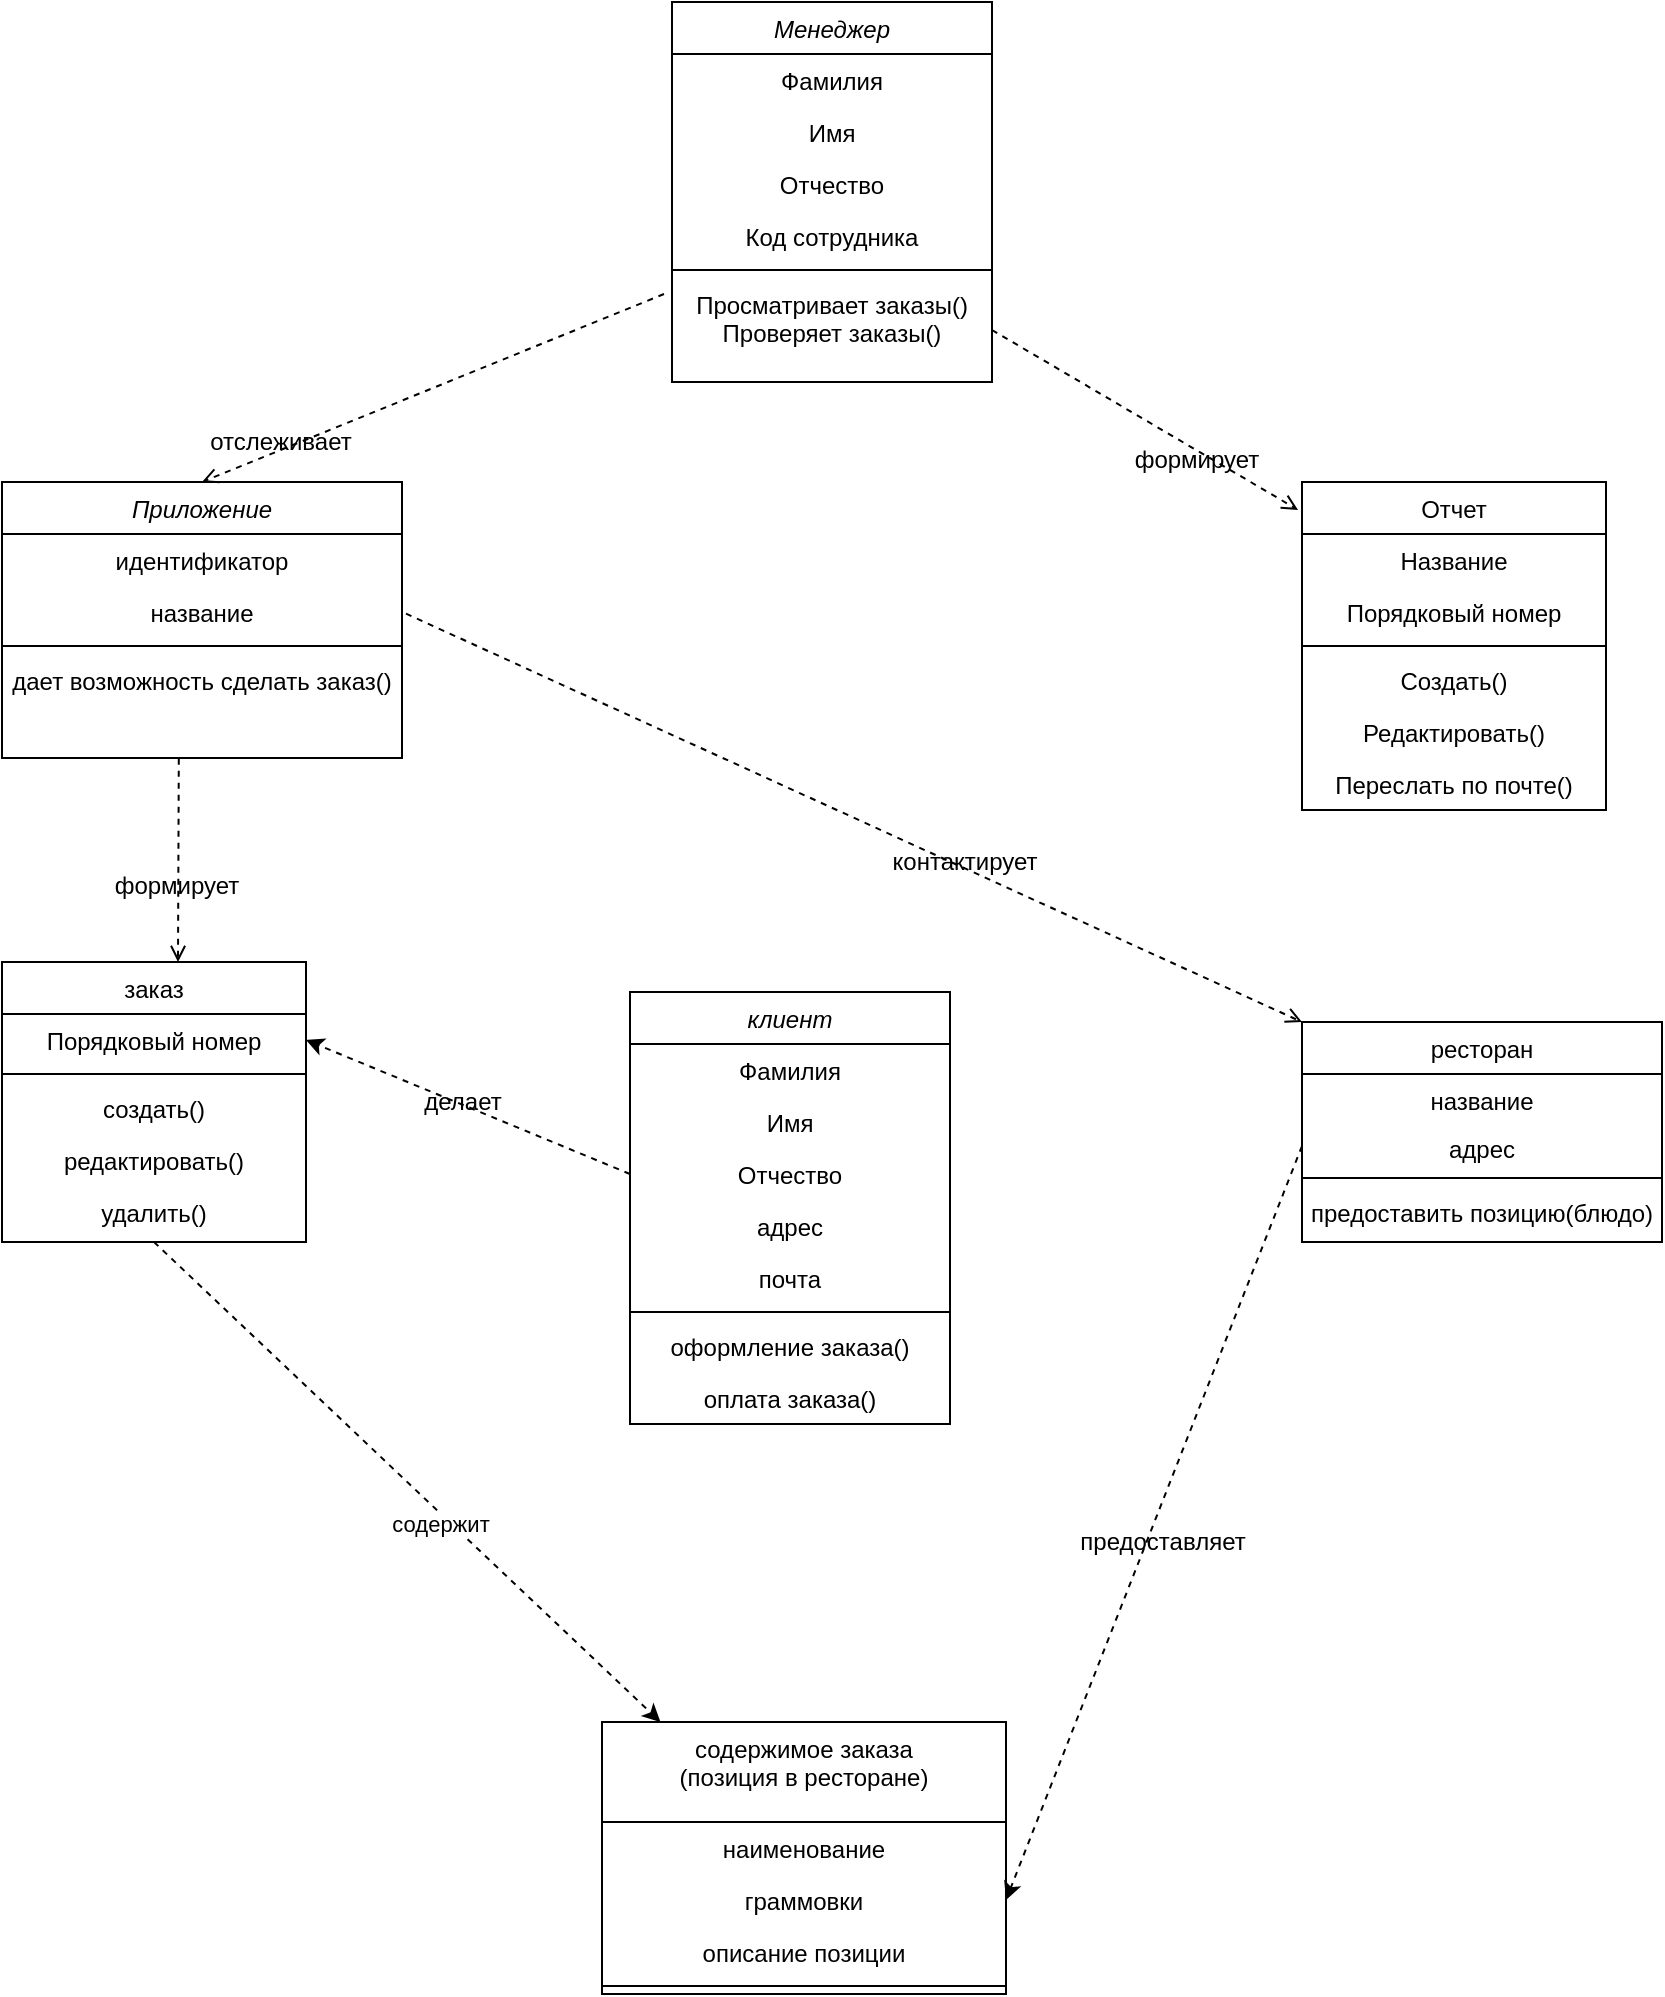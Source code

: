 <mxfile version="24.5.1" type="github">
  <diagram id="C5RBs43oDa-KdzZeNtuy" name="Page-1">
    <mxGraphModel dx="1042" dy="569" grid="1" gridSize="10" guides="1" tooltips="1" connect="1" arrows="1" fold="1" page="1" pageScale="1" pageWidth="827" pageHeight="1169" math="0" shadow="0">
      <root>
        <mxCell id="WIyWlLk6GJQsqaUBKTNV-0" />
        <mxCell id="WIyWlLk6GJQsqaUBKTNV-1" parent="WIyWlLk6GJQsqaUBKTNV-0" />
        <mxCell id="zkfFHV4jXpPFQw0GAbJ--0" value="Менеджер" style="swimlane;fontStyle=2;align=center;verticalAlign=top;childLayout=stackLayout;horizontal=1;startSize=26;horizontalStack=0;resizeParent=1;resizeLast=0;collapsible=1;marginBottom=0;rounded=0;shadow=0;strokeWidth=1;" parent="WIyWlLk6GJQsqaUBKTNV-1" vertex="1">
          <mxGeometry x="355" y="90" width="160" height="190" as="geometry">
            <mxRectangle x="210" y="120" width="160" height="26" as="alternateBounds" />
          </mxGeometry>
        </mxCell>
        <mxCell id="hiQvIIz7b7J4gozcObI2-4" value="Фамилия&#xa;&#xa;&#xa;" style="text;align=center;verticalAlign=top;spacingLeft=4;spacingRight=4;overflow=hidden;rotatable=0;points=[[0,0.5],[1,0.5]];portConstraint=eastwest;" vertex="1" parent="zkfFHV4jXpPFQw0GAbJ--0">
          <mxGeometry y="26" width="160" height="26" as="geometry" />
        </mxCell>
        <mxCell id="hiQvIIz7b7J4gozcObI2-5" value="Имя&#xa;&#xa;" style="text;align=center;verticalAlign=top;spacingLeft=4;spacingRight=4;overflow=hidden;rotatable=0;points=[[0,0.5],[1,0.5]];portConstraint=eastwest;" vertex="1" parent="zkfFHV4jXpPFQw0GAbJ--0">
          <mxGeometry y="52" width="160" height="26" as="geometry" />
        </mxCell>
        <mxCell id="hiQvIIz7b7J4gozcObI2-6" value="Отчество" style="text;align=center;verticalAlign=top;spacingLeft=4;spacingRight=4;overflow=hidden;rotatable=0;points=[[0,0.5],[1,0.5]];portConstraint=eastwest;" vertex="1" parent="zkfFHV4jXpPFQw0GAbJ--0">
          <mxGeometry y="78" width="160" height="26" as="geometry" />
        </mxCell>
        <mxCell id="hiQvIIz7b7J4gozcObI2-3" value="Код сотрудника" style="text;align=center;verticalAlign=top;spacingLeft=4;spacingRight=4;overflow=hidden;rotatable=0;points=[[0,0.5],[1,0.5]];portConstraint=eastwest;" vertex="1" parent="zkfFHV4jXpPFQw0GAbJ--0">
          <mxGeometry y="104" width="160" height="26" as="geometry" />
        </mxCell>
        <mxCell id="zkfFHV4jXpPFQw0GAbJ--4" value="" style="line;html=1;strokeWidth=1;align=left;verticalAlign=middle;spacingTop=-1;spacingLeft=3;spacingRight=3;rotatable=0;labelPosition=right;points=[];portConstraint=eastwest;" parent="zkfFHV4jXpPFQw0GAbJ--0" vertex="1">
          <mxGeometry y="130" width="160" height="8" as="geometry" />
        </mxCell>
        <mxCell id="hiQvIIz7b7J4gozcObI2-11" value="Просматривает заказы()&#xa;Проверяет заказы()" style="text;align=center;verticalAlign=top;spacingLeft=4;spacingRight=4;overflow=hidden;rotatable=0;points=[[0,0.5],[1,0.5]];portConstraint=eastwest;" vertex="1" parent="zkfFHV4jXpPFQw0GAbJ--0">
          <mxGeometry y="138" width="160" height="52" as="geometry" />
        </mxCell>
        <mxCell id="zkfFHV4jXpPFQw0GAbJ--17" value="Отчет" style="swimlane;fontStyle=0;align=center;verticalAlign=top;childLayout=stackLayout;horizontal=1;startSize=26;horizontalStack=0;resizeParent=1;resizeLast=0;collapsible=1;marginBottom=0;rounded=0;shadow=0;strokeWidth=1;" parent="WIyWlLk6GJQsqaUBKTNV-1" vertex="1">
          <mxGeometry x="670" y="330" width="152" height="164" as="geometry">
            <mxRectangle x="550" y="140" width="160" height="26" as="alternateBounds" />
          </mxGeometry>
        </mxCell>
        <mxCell id="zkfFHV4jXpPFQw0GAbJ--18" value="Название" style="text;align=center;verticalAlign=top;spacingLeft=4;spacingRight=4;overflow=hidden;rotatable=0;points=[[0,0.5],[1,0.5]];portConstraint=eastwest;" parent="zkfFHV4jXpPFQw0GAbJ--17" vertex="1">
          <mxGeometry y="26" width="152" height="26" as="geometry" />
        </mxCell>
        <mxCell id="zkfFHV4jXpPFQw0GAbJ--19" value="Порядковый номер" style="text;align=center;verticalAlign=top;spacingLeft=4;spacingRight=4;overflow=hidden;rotatable=0;points=[[0,0.5],[1,0.5]];portConstraint=eastwest;rounded=0;shadow=0;html=0;" parent="zkfFHV4jXpPFQw0GAbJ--17" vertex="1">
          <mxGeometry y="52" width="152" height="26" as="geometry" />
        </mxCell>
        <mxCell id="zkfFHV4jXpPFQw0GAbJ--23" value="" style="line;html=1;strokeWidth=1;align=left;verticalAlign=middle;spacingTop=-1;spacingLeft=3;spacingRight=3;rotatable=0;labelPosition=right;points=[];portConstraint=eastwest;" parent="zkfFHV4jXpPFQw0GAbJ--17" vertex="1">
          <mxGeometry y="78" width="152" height="8" as="geometry" />
        </mxCell>
        <mxCell id="zkfFHV4jXpPFQw0GAbJ--24" value="Создать()" style="text;align=center;verticalAlign=top;spacingLeft=4;spacingRight=4;overflow=hidden;rotatable=0;points=[[0,0.5],[1,0.5]];portConstraint=eastwest;" parent="zkfFHV4jXpPFQw0GAbJ--17" vertex="1">
          <mxGeometry y="86" width="152" height="26" as="geometry" />
        </mxCell>
        <mxCell id="zkfFHV4jXpPFQw0GAbJ--25" value="Редактировать()" style="text;align=center;verticalAlign=top;spacingLeft=4;spacingRight=4;overflow=hidden;rotatable=0;points=[[0,0.5],[1,0.5]];portConstraint=eastwest;" parent="zkfFHV4jXpPFQw0GAbJ--17" vertex="1">
          <mxGeometry y="112" width="152" height="26" as="geometry" />
        </mxCell>
        <mxCell id="hiQvIIz7b7J4gozcObI2-12" value="Переслать по почте()" style="text;align=center;verticalAlign=top;spacingLeft=4;spacingRight=4;overflow=hidden;rotatable=0;points=[[0,0.5],[1,0.5]];portConstraint=eastwest;" vertex="1" parent="zkfFHV4jXpPFQw0GAbJ--17">
          <mxGeometry y="138" width="152" height="26" as="geometry" />
        </mxCell>
        <mxCell id="zkfFHV4jXpPFQw0GAbJ--26" value="" style="endArrow=open;shadow=0;strokeWidth=1;rounded=0;endFill=1;elbow=vertical;dashed=1;exitX=1;exitY=0.5;exitDx=0;exitDy=0;entryX=-0.013;entryY=0.085;entryDx=0;entryDy=0;entryPerimeter=0;" parent="WIyWlLk6GJQsqaUBKTNV-1" source="hiQvIIz7b7J4gozcObI2-11" target="zkfFHV4jXpPFQw0GAbJ--17" edge="1">
          <mxGeometry x="0.5" y="41" relative="1" as="geometry">
            <mxPoint x="368.4" y="277.498" as="sourcePoint" />
            <mxPoint x="600" y="277.89" as="targetPoint" />
            <mxPoint x="-40" y="32" as="offset" />
          </mxGeometry>
        </mxCell>
        <mxCell id="zkfFHV4jXpPFQw0GAbJ--29" value="формирует" style="text;html=1;resizable=0;points=[];;align=center;verticalAlign=middle;labelBackgroundColor=none;rounded=0;shadow=0;strokeWidth=1;fontSize=12;" parent="zkfFHV4jXpPFQw0GAbJ--26" vertex="1" connectable="0">
          <mxGeometry x="0.5" y="49" relative="1" as="geometry">
            <mxPoint x="-38" y="40" as="offset" />
          </mxGeometry>
        </mxCell>
        <mxCell id="hiQvIIz7b7J4gozcObI2-14" value="Приложение" style="swimlane;fontStyle=2;align=center;verticalAlign=top;childLayout=stackLayout;horizontal=1;startSize=26;horizontalStack=0;resizeParent=1;resizeLast=0;collapsible=1;marginBottom=0;rounded=0;shadow=0;strokeWidth=1;" vertex="1" parent="WIyWlLk6GJQsqaUBKTNV-1">
          <mxGeometry x="20" y="330" width="200" height="138" as="geometry">
            <mxRectangle x="60" y="320" width="160" height="26" as="alternateBounds" />
          </mxGeometry>
        </mxCell>
        <mxCell id="hiQvIIz7b7J4gozcObI2-16" value="идентификатор" style="text;align=center;verticalAlign=top;spacingLeft=4;spacingRight=4;overflow=hidden;rotatable=0;points=[[0,0.5],[1,0.5]];portConstraint=eastwest;html=1;" vertex="1" parent="hiQvIIz7b7J4gozcObI2-14">
          <mxGeometry y="26" width="200" height="26" as="geometry" />
        </mxCell>
        <mxCell id="hiQvIIz7b7J4gozcObI2-17" value="название" style="text;align=center;verticalAlign=top;spacingLeft=4;spacingRight=4;overflow=hidden;rotatable=0;points=[[0,0.5],[1,0.5]];portConstraint=eastwest;" vertex="1" parent="hiQvIIz7b7J4gozcObI2-14">
          <mxGeometry y="52" width="200" height="26" as="geometry" />
        </mxCell>
        <mxCell id="hiQvIIz7b7J4gozcObI2-19" value="" style="line;html=1;strokeWidth=1;align=left;verticalAlign=middle;spacingTop=-1;spacingLeft=3;spacingRight=3;rotatable=0;labelPosition=right;points=[];portConstraint=eastwest;" vertex="1" parent="hiQvIIz7b7J4gozcObI2-14">
          <mxGeometry y="78" width="200" height="8" as="geometry" />
        </mxCell>
        <mxCell id="hiQvIIz7b7J4gozcObI2-20" value="дает возможность сделать заказ()" style="text;align=center;verticalAlign=top;spacingLeft=4;spacingRight=4;overflow=hidden;rotatable=0;points=[[0,0.5],[1,0.5]];portConstraint=eastwest;fontSize=12;" vertex="1" parent="hiQvIIz7b7J4gozcObI2-14">
          <mxGeometry y="86" width="200" height="52" as="geometry" />
        </mxCell>
        <mxCell id="hiQvIIz7b7J4gozcObI2-62" style="rounded=0;orthogonalLoop=1;jettySize=auto;html=1;exitX=0.5;exitY=1;exitDx=0;exitDy=0;dashed=1;" edge="1" parent="WIyWlLk6GJQsqaUBKTNV-1" source="hiQvIIz7b7J4gozcObI2-21" target="hiQvIIz7b7J4gozcObI2-55">
          <mxGeometry relative="1" as="geometry" />
        </mxCell>
        <mxCell id="hiQvIIz7b7J4gozcObI2-64" value="содержит" style="edgeLabel;html=1;align=center;verticalAlign=middle;resizable=0;points=[];" vertex="1" connectable="0" parent="hiQvIIz7b7J4gozcObI2-62">
          <mxGeometry x="0.153" y="-4" relative="1" as="geometry">
            <mxPoint as="offset" />
          </mxGeometry>
        </mxCell>
        <mxCell id="hiQvIIz7b7J4gozcObI2-21" value="заказ" style="swimlane;fontStyle=0;align=center;verticalAlign=top;childLayout=stackLayout;horizontal=1;startSize=26;horizontalStack=0;resizeParent=1;resizeLast=0;collapsible=1;marginBottom=0;rounded=0;shadow=0;strokeWidth=1;" vertex="1" parent="WIyWlLk6GJQsqaUBKTNV-1">
          <mxGeometry x="20" y="570" width="152" height="140" as="geometry">
            <mxRectangle x="550" y="140" width="160" height="26" as="alternateBounds" />
          </mxGeometry>
        </mxCell>
        <mxCell id="hiQvIIz7b7J4gozcObI2-23" value="Порядковый номер" style="text;align=center;verticalAlign=top;spacingLeft=4;spacingRight=4;overflow=hidden;rotatable=0;points=[[0,0.5],[1,0.5]];portConstraint=eastwest;rounded=0;shadow=0;html=0;" vertex="1" parent="hiQvIIz7b7J4gozcObI2-21">
          <mxGeometry y="26" width="152" height="26" as="geometry" />
        </mxCell>
        <mxCell id="hiQvIIz7b7J4gozcObI2-24" value="" style="line;html=1;strokeWidth=1;align=left;verticalAlign=middle;spacingTop=-1;spacingLeft=3;spacingRight=3;rotatable=0;labelPosition=right;points=[];portConstraint=eastwest;" vertex="1" parent="hiQvIIz7b7J4gozcObI2-21">
          <mxGeometry y="52" width="152" height="8" as="geometry" />
        </mxCell>
        <mxCell id="hiQvIIz7b7J4gozcObI2-25" value="создать()" style="text;align=center;verticalAlign=top;spacingLeft=4;spacingRight=4;overflow=hidden;rotatable=0;points=[[0,0.5],[1,0.5]];portConstraint=eastwest;" vertex="1" parent="hiQvIIz7b7J4gozcObI2-21">
          <mxGeometry y="60" width="152" height="26" as="geometry" />
        </mxCell>
        <mxCell id="hiQvIIz7b7J4gozcObI2-26" value="редактировать()" style="text;align=center;verticalAlign=top;spacingLeft=4;spacingRight=4;overflow=hidden;rotatable=0;points=[[0,0.5],[1,0.5]];portConstraint=eastwest;" vertex="1" parent="hiQvIIz7b7J4gozcObI2-21">
          <mxGeometry y="86" width="152" height="26" as="geometry" />
        </mxCell>
        <mxCell id="hiQvIIz7b7J4gozcObI2-27" value="удалить()" style="text;align=center;verticalAlign=top;spacingLeft=4;spacingRight=4;overflow=hidden;rotatable=0;points=[[0,0.5],[1,0.5]];portConstraint=eastwest;" vertex="1" parent="hiQvIIz7b7J4gozcObI2-21">
          <mxGeometry y="112" width="152" height="26" as="geometry" />
        </mxCell>
        <mxCell id="hiQvIIz7b7J4gozcObI2-28" value="" style="endArrow=open;shadow=0;strokeWidth=1;rounded=0;endFill=1;elbow=vertical;dashed=1;exitX=0.442;exitY=1.008;exitDx=0;exitDy=0;exitPerimeter=0;" edge="1" parent="WIyWlLk6GJQsqaUBKTNV-1" source="hiQvIIz7b7J4gozcObI2-20">
          <mxGeometry x="0.5" y="41" relative="1" as="geometry">
            <mxPoint x="218.4" y="431.608" as="sourcePoint" />
            <mxPoint x="108" y="570" as="targetPoint" />
            <mxPoint x="-40" y="32" as="offset" />
          </mxGeometry>
        </mxCell>
        <mxCell id="hiQvIIz7b7J4gozcObI2-29" value="формирует" style="text;html=1;resizable=0;points=[];;align=center;verticalAlign=middle;labelBackgroundColor=none;rounded=0;shadow=0;strokeWidth=1;fontSize=12;" vertex="1" connectable="0" parent="hiQvIIz7b7J4gozcObI2-28">
          <mxGeometry x="0.5" y="49" relative="1" as="geometry">
            <mxPoint x="-50" y="-13" as="offset" />
          </mxGeometry>
        </mxCell>
        <mxCell id="hiQvIIz7b7J4gozcObI2-30" value="" style="endArrow=open;shadow=0;strokeWidth=1;rounded=0;endFill=1;elbow=vertical;dashed=1;entryX=0.5;entryY=0;entryDx=0;entryDy=0;exitX=-0.025;exitY=0.154;exitDx=0;exitDy=0;exitPerimeter=0;flowAnimation=0;" edge="1" parent="WIyWlLk6GJQsqaUBKTNV-1" source="hiQvIIz7b7J4gozcObI2-11" target="hiQvIIz7b7J4gozcObI2-14">
          <mxGeometry x="0.5" y="41" relative="1" as="geometry">
            <mxPoint x="130" y="150" as="sourcePoint" />
            <mxPoint x="402" y="250" as="targetPoint" />
            <mxPoint x="-40" y="32" as="offset" />
          </mxGeometry>
        </mxCell>
        <mxCell id="hiQvIIz7b7J4gozcObI2-31" value="отслеживает" style="text;html=1;resizable=0;points=[];;align=center;verticalAlign=middle;labelBackgroundColor=none;rounded=0;shadow=0;strokeWidth=1;fontSize=12;" vertex="1" connectable="0" parent="hiQvIIz7b7J4gozcObI2-30">
          <mxGeometry x="0.5" y="49" relative="1" as="geometry">
            <mxPoint x="-38" y="-42" as="offset" />
          </mxGeometry>
        </mxCell>
        <mxCell id="hiQvIIz7b7J4gozcObI2-32" value="ресторан" style="swimlane;fontStyle=0;align=center;verticalAlign=top;childLayout=stackLayout;horizontal=1;startSize=26;horizontalStack=0;resizeParent=1;resizeLast=0;collapsible=1;marginBottom=0;rounded=0;shadow=0;strokeWidth=1;" vertex="1" parent="WIyWlLk6GJQsqaUBKTNV-1">
          <mxGeometry x="670" y="600" width="180" height="110" as="geometry">
            <mxRectangle x="550" y="140" width="160" height="26" as="alternateBounds" />
          </mxGeometry>
        </mxCell>
        <mxCell id="hiQvIIz7b7J4gozcObI2-41" value="название" style="text;align=center;verticalAlign=top;spacingLeft=4;spacingRight=4;overflow=hidden;rotatable=0;points=[[0,0.5],[1,0.5]];portConstraint=eastwest;rounded=0;shadow=0;html=0;" vertex="1" parent="hiQvIIz7b7J4gozcObI2-32">
          <mxGeometry y="26" width="180" height="24" as="geometry" />
        </mxCell>
        <mxCell id="hiQvIIz7b7J4gozcObI2-33" value="адрес" style="text;align=center;verticalAlign=top;spacingLeft=4;spacingRight=4;overflow=hidden;rotatable=0;points=[[0,0.5],[1,0.5]];portConstraint=eastwest;rounded=0;shadow=0;html=0;" vertex="1" parent="hiQvIIz7b7J4gozcObI2-32">
          <mxGeometry y="50" width="180" height="24" as="geometry" />
        </mxCell>
        <mxCell id="hiQvIIz7b7J4gozcObI2-34" value="" style="line;html=1;strokeWidth=1;align=left;verticalAlign=middle;spacingTop=-1;spacingLeft=3;spacingRight=3;rotatable=0;labelPosition=right;points=[];portConstraint=eastwest;" vertex="1" parent="hiQvIIz7b7J4gozcObI2-32">
          <mxGeometry y="74" width="180" height="8" as="geometry" />
        </mxCell>
        <mxCell id="hiQvIIz7b7J4gozcObI2-35" value="предоставить позицию(блюдо)" style="text;align=center;verticalAlign=top;spacingLeft=4;spacingRight=4;overflow=hidden;rotatable=0;points=[[0,0.5],[1,0.5]];portConstraint=eastwest;" vertex="1" parent="hiQvIIz7b7J4gozcObI2-32">
          <mxGeometry y="82" width="180" height="26" as="geometry" />
        </mxCell>
        <mxCell id="hiQvIIz7b7J4gozcObI2-38" value="" style="endArrow=open;shadow=0;strokeWidth=1;rounded=0;endFill=1;elbow=vertical;dashed=1;exitX=1.01;exitY=0.362;exitDx=0;exitDy=0;exitPerimeter=0;entryX=0;entryY=0;entryDx=0;entryDy=0;" edge="1" parent="WIyWlLk6GJQsqaUBKTNV-1" target="hiQvIIz7b7J4gozcObI2-32">
          <mxGeometry x="0.5" y="41" relative="1" as="geometry">
            <mxPoint x="222" y="395.824" as="sourcePoint" />
            <mxPoint x="480" y="520" as="targetPoint" />
            <mxPoint x="-40" y="32" as="offset" />
          </mxGeometry>
        </mxCell>
        <mxCell id="hiQvIIz7b7J4gozcObI2-39" value="контактирует" style="text;html=1;resizable=0;points=[];;align=center;verticalAlign=middle;labelBackgroundColor=none;rounded=0;shadow=0;strokeWidth=1;fontSize=12;" vertex="1" connectable="0" parent="hiQvIIz7b7J4gozcObI2-38">
          <mxGeometry x="0.5" y="49" relative="1" as="geometry">
            <mxPoint x="-77" y="15" as="offset" />
          </mxGeometry>
        </mxCell>
        <mxCell id="hiQvIIz7b7J4gozcObI2-44" value="клиент" style="swimlane;fontStyle=2;align=center;verticalAlign=top;childLayout=stackLayout;horizontal=1;startSize=26;horizontalStack=0;resizeParent=1;resizeLast=0;collapsible=1;marginBottom=0;rounded=0;shadow=0;strokeWidth=1;" vertex="1" parent="WIyWlLk6GJQsqaUBKTNV-1">
          <mxGeometry x="334" y="585" width="160" height="216" as="geometry">
            <mxRectangle x="210" y="120" width="160" height="26" as="alternateBounds" />
          </mxGeometry>
        </mxCell>
        <mxCell id="hiQvIIz7b7J4gozcObI2-45" value="Фамилия&#xa;&#xa;&#xa;" style="text;align=center;verticalAlign=top;spacingLeft=4;spacingRight=4;overflow=hidden;rotatable=0;points=[[0,0.5],[1,0.5]];portConstraint=eastwest;" vertex="1" parent="hiQvIIz7b7J4gozcObI2-44">
          <mxGeometry y="26" width="160" height="26" as="geometry" />
        </mxCell>
        <mxCell id="hiQvIIz7b7J4gozcObI2-46" value="Имя&#xa;&#xa;" style="text;align=center;verticalAlign=top;spacingLeft=4;spacingRight=4;overflow=hidden;rotatable=0;points=[[0,0.5],[1,0.5]];portConstraint=eastwest;" vertex="1" parent="hiQvIIz7b7J4gozcObI2-44">
          <mxGeometry y="52" width="160" height="26" as="geometry" />
        </mxCell>
        <mxCell id="hiQvIIz7b7J4gozcObI2-47" value="Отчество" style="text;align=center;verticalAlign=top;spacingLeft=4;spacingRight=4;overflow=hidden;rotatable=0;points=[[0,0.5],[1,0.5]];portConstraint=eastwest;" vertex="1" parent="hiQvIIz7b7J4gozcObI2-44">
          <mxGeometry y="78" width="160" height="26" as="geometry" />
        </mxCell>
        <mxCell id="hiQvIIz7b7J4gozcObI2-51" value="адрес" style="text;align=center;verticalAlign=top;spacingLeft=4;spacingRight=4;overflow=hidden;rotatable=0;points=[[0,0.5],[1,0.5]];portConstraint=eastwest;" vertex="1" parent="hiQvIIz7b7J4gozcObI2-44">
          <mxGeometry y="104" width="160" height="26" as="geometry" />
        </mxCell>
        <mxCell id="hiQvIIz7b7J4gozcObI2-48" value="почта" style="text;align=center;verticalAlign=top;spacingLeft=4;spacingRight=4;overflow=hidden;rotatable=0;points=[[0,0.5],[1,0.5]];portConstraint=eastwest;" vertex="1" parent="hiQvIIz7b7J4gozcObI2-44">
          <mxGeometry y="130" width="160" height="26" as="geometry" />
        </mxCell>
        <mxCell id="hiQvIIz7b7J4gozcObI2-49" value="" style="line;html=1;strokeWidth=1;align=left;verticalAlign=middle;spacingTop=-1;spacingLeft=3;spacingRight=3;rotatable=0;labelPosition=right;points=[];portConstraint=eastwest;" vertex="1" parent="hiQvIIz7b7J4gozcObI2-44">
          <mxGeometry y="156" width="160" height="8" as="geometry" />
        </mxCell>
        <mxCell id="hiQvIIz7b7J4gozcObI2-52" value="оформление заказа()" style="text;align=center;verticalAlign=top;spacingLeft=4;spacingRight=4;overflow=hidden;rotatable=0;points=[[0,0.5],[1,0.5]];portConstraint=eastwest;" vertex="1" parent="hiQvIIz7b7J4gozcObI2-44">
          <mxGeometry y="164" width="160" height="26" as="geometry" />
        </mxCell>
        <mxCell id="hiQvIIz7b7J4gozcObI2-50" value="оплата заказа()" style="text;align=center;verticalAlign=top;spacingLeft=4;spacingRight=4;overflow=hidden;rotatable=0;points=[[0,0.5],[1,0.5]];portConstraint=eastwest;" vertex="1" parent="hiQvIIz7b7J4gozcObI2-44">
          <mxGeometry y="190" width="160" height="26" as="geometry" />
        </mxCell>
        <mxCell id="hiQvIIz7b7J4gozcObI2-53" style="rounded=0;orthogonalLoop=1;jettySize=auto;html=1;exitX=0;exitY=0.5;exitDx=0;exitDy=0;entryX=1;entryY=0.5;entryDx=0;entryDy=0;dashed=1;" edge="1" parent="WIyWlLk6GJQsqaUBKTNV-1" source="hiQvIIz7b7J4gozcObI2-47" target="hiQvIIz7b7J4gozcObI2-23">
          <mxGeometry relative="1" as="geometry" />
        </mxCell>
        <mxCell id="hiQvIIz7b7J4gozcObI2-54" value="делает" style="text;html=1;resizable=0;points=[];;align=center;verticalAlign=middle;labelBackgroundColor=none;rounded=0;shadow=0;strokeWidth=1;fontSize=12;" vertex="1" connectable="0" parent="WIyWlLk6GJQsqaUBKTNV-1">
          <mxGeometry x="249.999" y="640.004" as="geometry" />
        </mxCell>
        <mxCell id="hiQvIIz7b7J4gozcObI2-55" value="содержимое заказа&#xa;(позиция в ресторане)" style="swimlane;fontStyle=0;align=center;verticalAlign=top;childLayout=stackLayout;horizontal=1;startSize=50;horizontalStack=0;resizeParent=1;resizeLast=0;collapsible=1;marginBottom=0;rounded=0;shadow=0;strokeWidth=1;fillColor=none;" vertex="1" parent="WIyWlLk6GJQsqaUBKTNV-1">
          <mxGeometry x="320" y="950" width="202" height="136" as="geometry">
            <mxRectangle x="550" y="140" width="160" height="26" as="alternateBounds" />
          </mxGeometry>
        </mxCell>
        <mxCell id="hiQvIIz7b7J4gozcObI2-56" value="наименование" style="text;align=center;verticalAlign=top;spacingLeft=4;spacingRight=4;overflow=hidden;rotatable=0;points=[[0,0.5],[1,0.5]];portConstraint=eastwest;" vertex="1" parent="hiQvIIz7b7J4gozcObI2-55">
          <mxGeometry y="50" width="202" height="26" as="geometry" />
        </mxCell>
        <mxCell id="hiQvIIz7b7J4gozcObI2-63" value="граммовки" style="text;align=center;verticalAlign=top;spacingLeft=4;spacingRight=4;overflow=hidden;rotatable=0;points=[[0,0.5],[1,0.5]];portConstraint=eastwest;rounded=0;shadow=0;html=0;" vertex="1" parent="hiQvIIz7b7J4gozcObI2-55">
          <mxGeometry y="76" width="202" height="26" as="geometry" />
        </mxCell>
        <mxCell id="hiQvIIz7b7J4gozcObI2-57" value="описание позиции" style="text;align=center;verticalAlign=top;spacingLeft=4;spacingRight=4;overflow=hidden;rotatable=0;points=[[0,0.5],[1,0.5]];portConstraint=eastwest;rounded=0;shadow=0;html=0;" vertex="1" parent="hiQvIIz7b7J4gozcObI2-55">
          <mxGeometry y="102" width="202" height="26" as="geometry" />
        </mxCell>
        <mxCell id="hiQvIIz7b7J4gozcObI2-58" value="" style="line;html=1;strokeWidth=1;align=left;verticalAlign=middle;spacingTop=-1;spacingLeft=3;spacingRight=3;rotatable=0;labelPosition=right;points=[];portConstraint=eastwest;" vertex="1" parent="hiQvIIz7b7J4gozcObI2-55">
          <mxGeometry y="128" width="202" height="8" as="geometry" />
        </mxCell>
        <mxCell id="hiQvIIz7b7J4gozcObI2-65" style="rounded=0;orthogonalLoop=1;jettySize=auto;html=1;exitX=0;exitY=0.5;exitDx=0;exitDy=0;entryX=1;entryY=0.5;entryDx=0;entryDy=0;dashed=1;" edge="1" parent="WIyWlLk6GJQsqaUBKTNV-1" source="hiQvIIz7b7J4gozcObI2-33" target="hiQvIIz7b7J4gozcObI2-63">
          <mxGeometry relative="1" as="geometry" />
        </mxCell>
        <mxCell id="hiQvIIz7b7J4gozcObI2-66" value="предоставляет" style="text;html=1;resizable=0;points=[];;align=center;verticalAlign=middle;labelBackgroundColor=none;rounded=0;shadow=0;strokeWidth=1;fontSize=12;" vertex="1" connectable="0" parent="WIyWlLk6GJQsqaUBKTNV-1">
          <mxGeometry x="600" y="860" as="geometry" />
        </mxCell>
      </root>
    </mxGraphModel>
  </diagram>
</mxfile>

